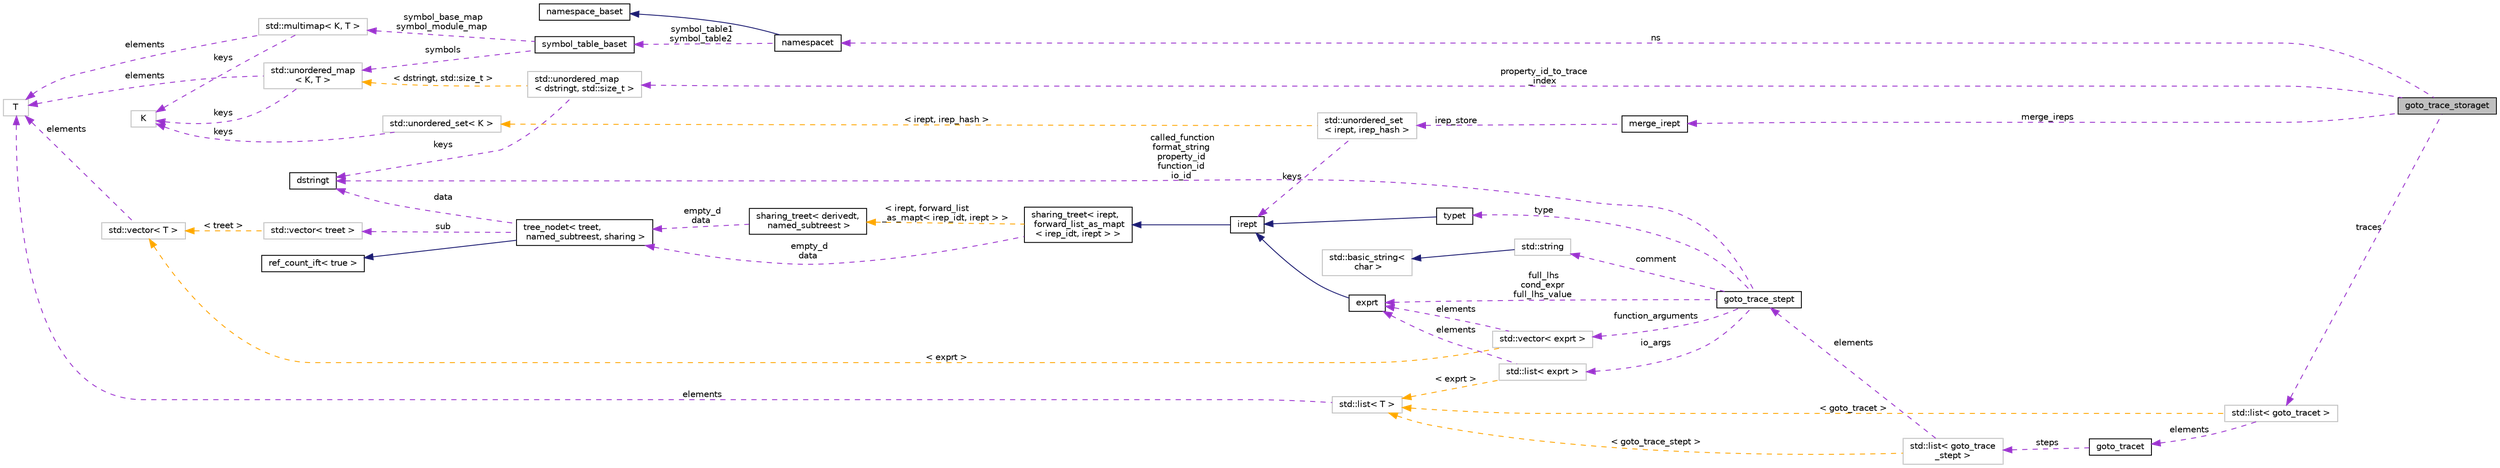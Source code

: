 digraph "goto_trace_storaget"
{
 // LATEX_PDF_SIZE
  bgcolor="transparent";
  edge [fontname="Helvetica",fontsize="10",labelfontname="Helvetica",labelfontsize="10"];
  node [fontname="Helvetica",fontsize="10",shape=record];
  rankdir="LR";
  Node1 [label="goto_trace_storaget",height=0.2,width=0.4,color="black", fillcolor="grey75", style="filled", fontcolor="black",tooltip=" "];
  Node2 -> Node1 [dir="back",color="darkorchid3",fontsize="10",style="dashed",label=" property_id_to_trace\l_index" ,fontname="Helvetica"];
  Node2 [label="std::unordered_map\l\< dstringt, std::size_t \>",height=0.2,width=0.4,color="grey75",tooltip=" "];
  Node3 -> Node2 [dir="back",color="darkorchid3",fontsize="10",style="dashed",label=" keys" ,fontname="Helvetica"];
  Node3 [label="dstringt",height=0.2,width=0.4,color="black",URL="$classdstringt.html",tooltip="dstringt has one field, an unsigned integer no which is an index into a static table of strings."];
  Node4 -> Node2 [dir="back",color="orange",fontsize="10",style="dashed",label=" \< dstringt, std::size_t \>" ,fontname="Helvetica"];
  Node4 [label="std::unordered_map\l\< K, T \>",height=0.2,width=0.4,color="grey75",tooltip="STL class."];
  Node5 -> Node4 [dir="back",color="darkorchid3",fontsize="10",style="dashed",label=" keys" ,fontname="Helvetica"];
  Node5 [label="K",height=0.2,width=0.4,color="grey75",tooltip=" "];
  Node6 -> Node4 [dir="back",color="darkorchid3",fontsize="10",style="dashed",label=" elements" ,fontname="Helvetica"];
  Node6 [label="T",height=0.2,width=0.4,color="grey75",tooltip=" "];
  Node7 -> Node1 [dir="back",color="darkorchid3",fontsize="10",style="dashed",label=" merge_ireps" ,fontname="Helvetica"];
  Node7 [label="merge_irept",height=0.2,width=0.4,color="black",URL="$classmerge__irept.html",tooltip=" "];
  Node8 -> Node7 [dir="back",color="darkorchid3",fontsize="10",style="dashed",label=" irep_store" ,fontname="Helvetica"];
  Node8 [label="std::unordered_set\l\< irept, irep_hash \>",height=0.2,width=0.4,color="grey75",tooltip=" "];
  Node9 -> Node8 [dir="back",color="darkorchid3",fontsize="10",style="dashed",label=" keys" ,fontname="Helvetica"];
  Node9 [label="irept",height=0.2,width=0.4,color="black",URL="$classirept.html",tooltip="There are a large number of kinds of tree structured or tree-like data in CPROVER."];
  Node10 -> Node9 [dir="back",color="midnightblue",fontsize="10",style="solid",fontname="Helvetica"];
  Node10 [label="sharing_treet\< irept,\l forward_list_as_mapt\l\< irep_idt, irept \> \>",height=0.2,width=0.4,color="black",URL="$classsharing__treet.html",tooltip=" "];
  Node11 -> Node10 [dir="back",color="darkorchid3",fontsize="10",style="dashed",label=" empty_d\ndata" ,fontname="Helvetica"];
  Node11 [label="tree_nodet\< treet,\l named_subtreest, sharing \>",height=0.2,width=0.4,color="black",URL="$classtree__nodet.html",tooltip="A node with data in a tree, it contains:"];
  Node12 -> Node11 [dir="back",color="midnightblue",fontsize="10",style="solid",fontname="Helvetica"];
  Node12 [label="ref_count_ift\< true \>",height=0.2,width=0.4,color="black",URL="$structref__count__ift_3_01true_01_4.html",tooltip=" "];
  Node13 -> Node11 [dir="back",color="darkorchid3",fontsize="10",style="dashed",label=" sub" ,fontname="Helvetica"];
  Node13 [label="std::vector\< treet \>",height=0.2,width=0.4,color="grey75",tooltip=" "];
  Node14 -> Node13 [dir="back",color="orange",fontsize="10",style="dashed",label=" \< treet \>" ,fontname="Helvetica"];
  Node14 [label="std::vector\< T \>",height=0.2,width=0.4,color="grey75",tooltip="STL class."];
  Node6 -> Node14 [dir="back",color="darkorchid3",fontsize="10",style="dashed",label=" elements" ,fontname="Helvetica"];
  Node3 -> Node11 [dir="back",color="darkorchid3",fontsize="10",style="dashed",label=" data" ,fontname="Helvetica"];
  Node15 -> Node10 [dir="back",color="orange",fontsize="10",style="dashed",label=" \< irept, forward_list\l_as_mapt\< irep_idt, irept \> \>" ,fontname="Helvetica"];
  Node15 [label="sharing_treet\< derivedt,\l named_subtreest \>",height=0.2,width=0.4,color="black",URL="$classsharing__treet.html",tooltip="Base class for tree-like data structures with sharing."];
  Node11 -> Node15 [dir="back",color="darkorchid3",fontsize="10",style="dashed",label=" empty_d\ndata" ,fontname="Helvetica"];
  Node16 -> Node8 [dir="back",color="orange",fontsize="10",style="dashed",label=" \< irept, irep_hash \>" ,fontname="Helvetica"];
  Node16 [label="std::unordered_set\< K \>",height=0.2,width=0.4,color="grey75",tooltip="STL class."];
  Node5 -> Node16 [dir="back",color="darkorchid3",fontsize="10",style="dashed",label=" keys" ,fontname="Helvetica"];
  Node17 -> Node1 [dir="back",color="darkorchid3",fontsize="10",style="dashed",label=" ns" ,fontname="Helvetica"];
  Node17 [label="namespacet",height=0.2,width=0.4,color="black",URL="$classnamespacet.html",tooltip="A namespacet is essentially one or two symbol tables bound together, to allow for symbol lookups in t..."];
  Node18 -> Node17 [dir="back",color="midnightblue",fontsize="10",style="solid",fontname="Helvetica"];
  Node18 [label="namespace_baset",height=0.2,width=0.4,color="black",URL="$classnamespace__baset.html",tooltip="Basic interface for a namespace."];
  Node19 -> Node17 [dir="back",color="darkorchid3",fontsize="10",style="dashed",label=" symbol_table1\nsymbol_table2" ,fontname="Helvetica"];
  Node19 [label="symbol_table_baset",height=0.2,width=0.4,color="black",URL="$classsymbol__table__baset.html",tooltip="The symbol table base class interface."];
  Node20 -> Node19 [dir="back",color="darkorchid3",fontsize="10",style="dashed",label=" symbol_base_map\nsymbol_module_map" ,fontname="Helvetica"];
  Node20 [label="std::multimap\< K, T \>",height=0.2,width=0.4,color="grey75",tooltip="STL class."];
  Node5 -> Node20 [dir="back",color="darkorchid3",fontsize="10",style="dashed",label=" keys" ,fontname="Helvetica"];
  Node6 -> Node20 [dir="back",color="darkorchid3",fontsize="10",style="dashed",label=" elements" ,fontname="Helvetica"];
  Node4 -> Node19 [dir="back",color="darkorchid3",fontsize="10",style="dashed",label=" symbols" ,fontname="Helvetica"];
  Node21 -> Node1 [dir="back",color="darkorchid3",fontsize="10",style="dashed",label=" traces" ,fontname="Helvetica"];
  Node21 [label="std::list\< goto_tracet \>",height=0.2,width=0.4,color="grey75",tooltip=" "];
  Node22 -> Node21 [dir="back",color="darkorchid3",fontsize="10",style="dashed",label=" elements" ,fontname="Helvetica"];
  Node22 [label="goto_tracet",height=0.2,width=0.4,color="black",URL="$classgoto__tracet.html",tooltip="Trace of a GOTO program."];
  Node23 -> Node22 [dir="back",color="darkorchid3",fontsize="10",style="dashed",label=" steps" ,fontname="Helvetica"];
  Node23 [label="std::list\< goto_trace\l_stept \>",height=0.2,width=0.4,color="grey75",tooltip=" "];
  Node24 -> Node23 [dir="back",color="darkorchid3",fontsize="10",style="dashed",label=" elements" ,fontname="Helvetica"];
  Node24 [label="goto_trace_stept",height=0.2,width=0.4,color="black",URL="$classgoto__trace__stept.html",tooltip="Step of the trace of a GOTO program."];
  Node25 -> Node24 [dir="back",color="darkorchid3",fontsize="10",style="dashed",label=" io_args" ,fontname="Helvetica"];
  Node25 [label="std::list\< exprt \>",height=0.2,width=0.4,color="grey75",tooltip=" "];
  Node26 -> Node25 [dir="back",color="darkorchid3",fontsize="10",style="dashed",label=" elements" ,fontname="Helvetica"];
  Node26 [label="exprt",height=0.2,width=0.4,color="black",URL="$classexprt.html",tooltip="Base class for all expressions."];
  Node9 -> Node26 [dir="back",color="midnightblue",fontsize="10",style="solid",fontname="Helvetica"];
  Node27 -> Node25 [dir="back",color="orange",fontsize="10",style="dashed",label=" \< exprt \>" ,fontname="Helvetica"];
  Node27 [label="std::list\< T \>",height=0.2,width=0.4,color="grey75",tooltip="STL class."];
  Node6 -> Node27 [dir="back",color="darkorchid3",fontsize="10",style="dashed",label=" elements" ,fontname="Helvetica"];
  Node28 -> Node24 [dir="back",color="darkorchid3",fontsize="10",style="dashed",label=" type" ,fontname="Helvetica"];
  Node28 [label="typet",height=0.2,width=0.4,color="black",URL="$classtypet.html",tooltip="The type of an expression, extends irept."];
  Node9 -> Node28 [dir="back",color="midnightblue",fontsize="10",style="solid",fontname="Helvetica"];
  Node3 -> Node24 [dir="back",color="darkorchid3",fontsize="10",style="dashed",label=" called_function\nformat_string\nproperty_id\nfunction_id\nio_id" ,fontname="Helvetica"];
  Node29 -> Node24 [dir="back",color="darkorchid3",fontsize="10",style="dashed",label=" comment" ,fontname="Helvetica"];
  Node29 [label="std::string",height=0.2,width=0.4,color="grey75",tooltip="STL class."];
  Node30 -> Node29 [dir="back",color="midnightblue",fontsize="10",style="solid",fontname="Helvetica"];
  Node30 [label="std::basic_string\<\l char \>",height=0.2,width=0.4,color="grey75",tooltip="STL class."];
  Node26 -> Node24 [dir="back",color="darkorchid3",fontsize="10",style="dashed",label=" full_lhs\ncond_expr\nfull_lhs_value" ,fontname="Helvetica"];
  Node31 -> Node24 [dir="back",color="darkorchid3",fontsize="10",style="dashed",label=" function_arguments" ,fontname="Helvetica"];
  Node31 [label="std::vector\< exprt \>",height=0.2,width=0.4,color="grey75",tooltip=" "];
  Node26 -> Node31 [dir="back",color="darkorchid3",fontsize="10",style="dashed",label=" elements" ,fontname="Helvetica"];
  Node14 -> Node31 [dir="back",color="orange",fontsize="10",style="dashed",label=" \< exprt \>" ,fontname="Helvetica"];
  Node27 -> Node23 [dir="back",color="orange",fontsize="10",style="dashed",label=" \< goto_trace_stept \>" ,fontname="Helvetica"];
  Node27 -> Node21 [dir="back",color="orange",fontsize="10",style="dashed",label=" \< goto_tracet \>" ,fontname="Helvetica"];
}
